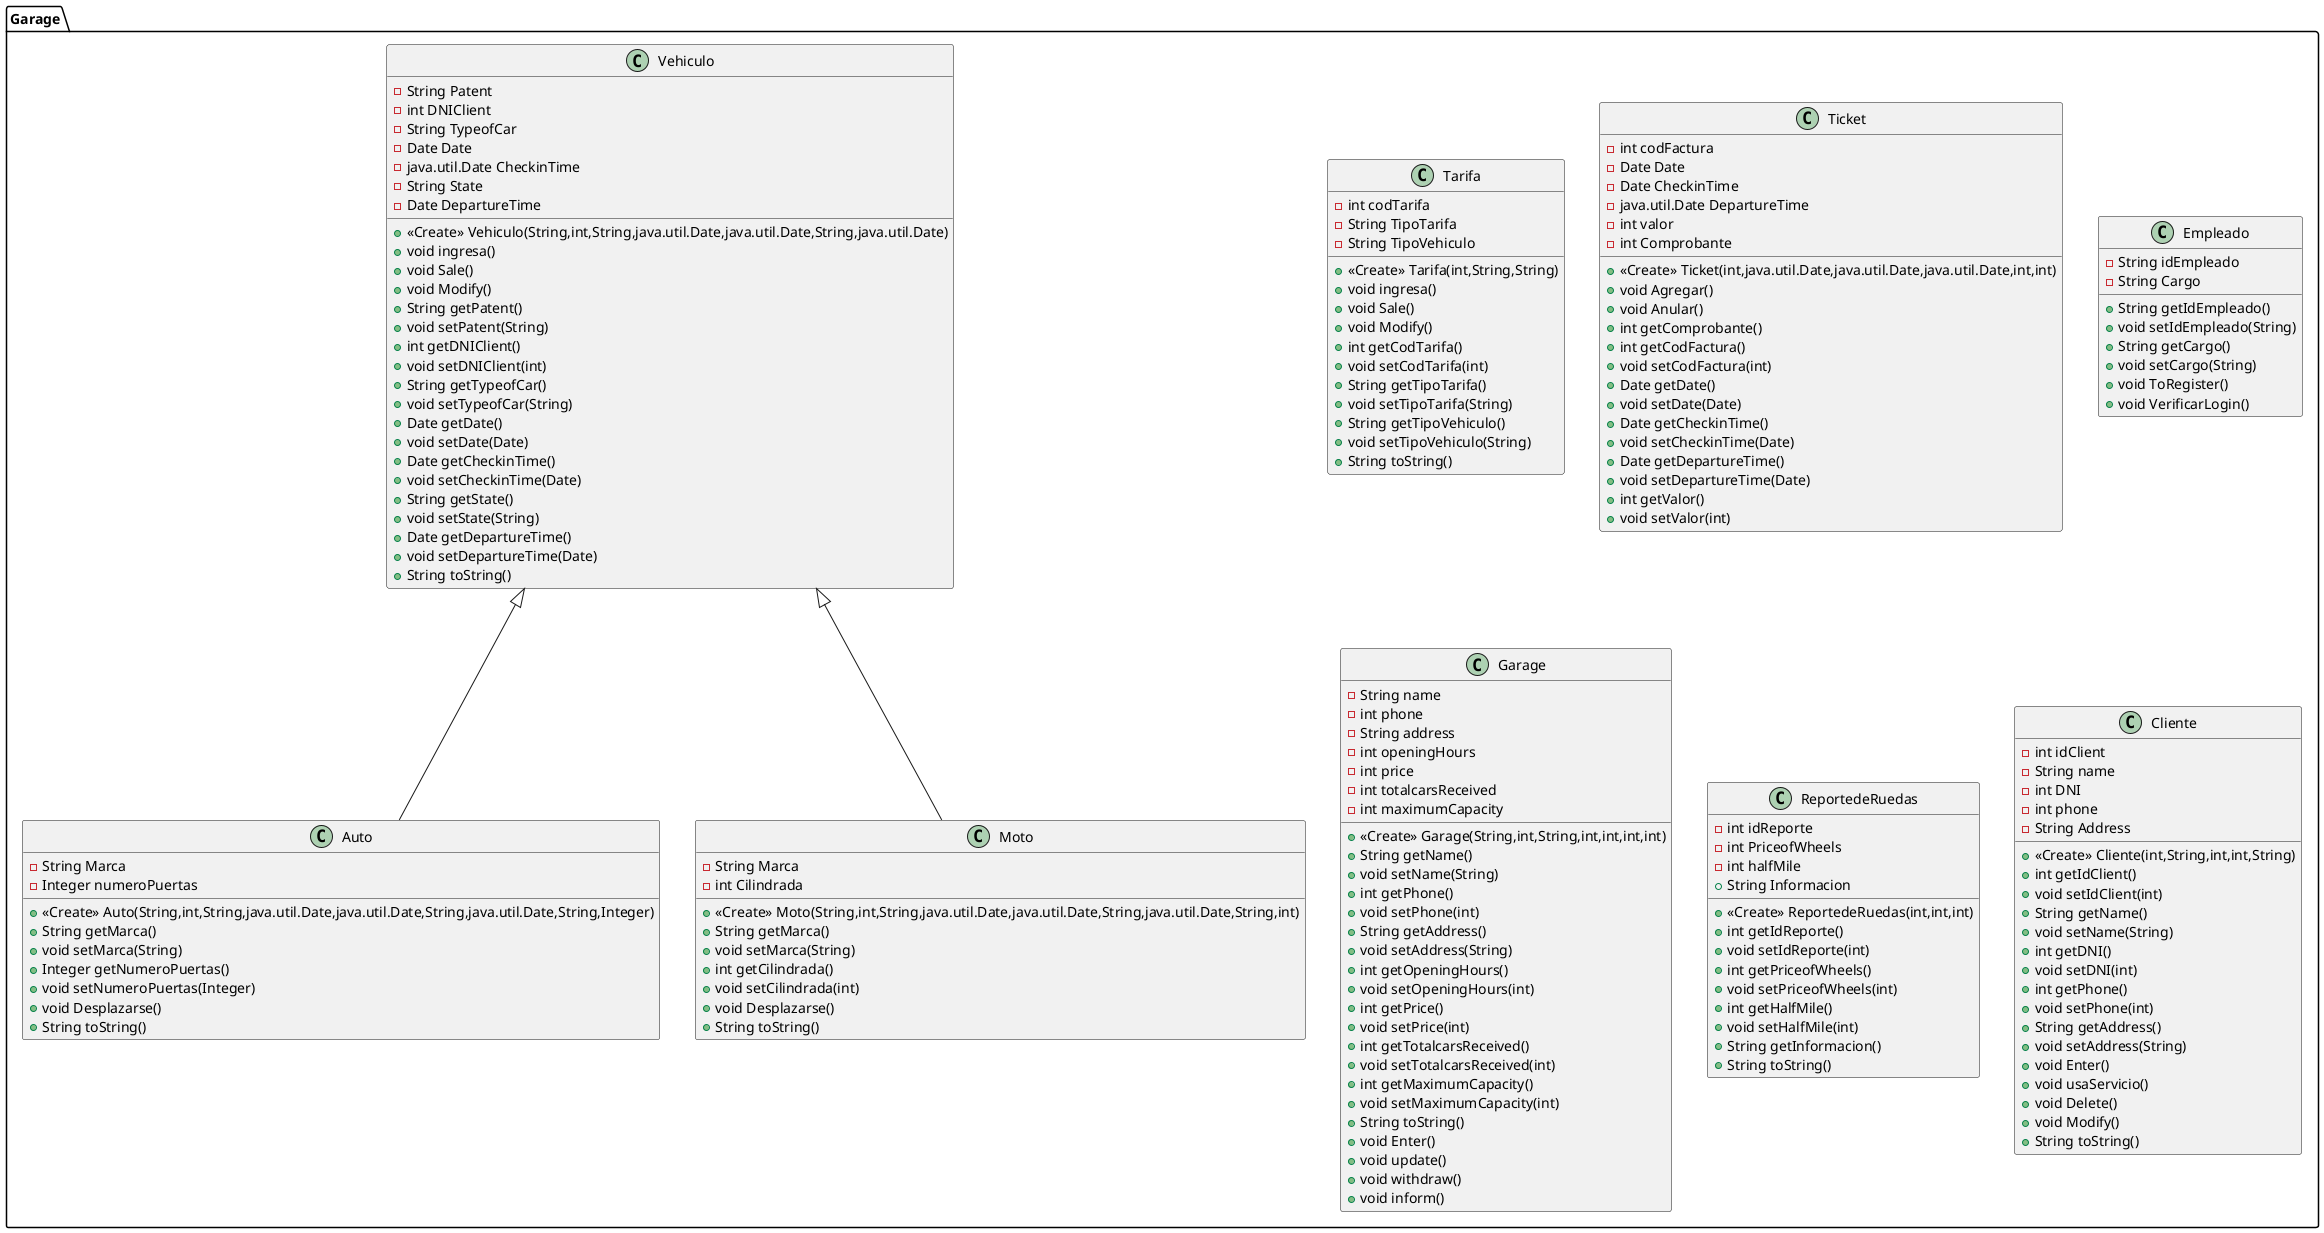 @startuml
class Garage.Vehiculo {
- String Patent
- int DNIClient
- String TypeofCar
- Date Date
- java.util.Date CheckinTime
- String State
- Date DepartureTime
+ <<Create>> Vehiculo(String,int,String,java.util.Date,java.util.Date,String,java.util.Date)
+ void ingresa()
+ void Sale()
+ void Modify()
+ String getPatent()
+ void setPatent(String)
+ int getDNIClient()
+ void setDNIClient(int)
+ String getTypeofCar()
+ void setTypeofCar(String)
+ Date getDate()
+ void setDate(Date)
+ Date getCheckinTime()
+ void setCheckinTime(Date)
+ String getState()
+ void setState(String)
+ Date getDepartureTime()
+ void setDepartureTime(Date)
+ String toString()
}
class Garage.Tarifa {
- int codTarifa
- String TipoTarifa
- String TipoVehiculo
+ <<Create>> Tarifa(int,String,String)
+ void ingresa()
+ void Sale()
+ void Modify()
+ int getCodTarifa()
+ void setCodTarifa(int)
+ String getTipoTarifa()
+ void setTipoTarifa(String)
+ String getTipoVehiculo()
+ void setTipoVehiculo(String)
+ String toString()
}
class Garage.Ticket {
- int codFactura
- Date Date
- Date CheckinTime
- java.util.Date DepartureTime
- int valor
- int Comprobante
+ <<Create>> Ticket(int,java.util.Date,java.util.Date,java.util.Date,int,int)
+ void Agregar()
+ void Anular()
+ int getComprobante()
+ int getCodFactura()
+ void setCodFactura(int)
+ Date getDate()
+ void setDate(Date)
+ Date getCheckinTime()
+ void setCheckinTime(Date)
+ Date getDepartureTime()
+ void setDepartureTime(Date)
+ int getValor()
+ void setValor(int)
}
class Garage.Auto {
- String Marca
- Integer numeroPuertas
+ <<Create>> Auto(String,int,String,java.util.Date,java.util.Date,String,java.util.Date,String,Integer)
+ String getMarca()
+ void setMarca(String)
+ Integer getNumeroPuertas()
+ void setNumeroPuertas(Integer)
+ void Desplazarse()
+ String toString()
}
class Garage.Empleado {
- String idEmpleado
- String Cargo
+ String getIdEmpleado()
+ void setIdEmpleado(String)
+ String getCargo()
+ void setCargo(String)
+ void ToRegister()
+ void VerificarLogin()
}
class Garage.Garage {
- String name
- int phone
- String address
- int openingHours
- int price
- int totalcarsReceived
- int maximumCapacity
+ <<Create>> Garage(String,int,String,int,int,int,int)
+ String getName()
+ void setName(String)
+ int getPhone()
+ void setPhone(int)
+ String getAddress()
+ void setAddress(String)
+ int getOpeningHours()
+ void setOpeningHours(int)
+ int getPrice()
+ void setPrice(int)
+ int getTotalcarsReceived()
+ void setTotalcarsReceived(int)
+ int getMaximumCapacity()
+ void setMaximumCapacity(int)
+ String toString()
+ void Enter()
+ void update()
+ void withdraw()
+ void inform()
}
class Garage.ReportedeRuedas {
- int idReporte
- int PriceofWheels
- int halfMile
+ String Informacion
+ <<Create>> ReportedeRuedas(int,int,int)
+ int getIdReporte()
+ void setIdReporte(int)
+ int getPriceofWheels()
+ void setPriceofWheels(int)
+ int getHalfMile()
+ void setHalfMile(int)
+ String getInformacion()
+ String toString()
}
class Garage.Cliente {
- int idClient
- String name
- int DNI
- int phone
- String Address
+ <<Create>> Cliente(int,String,int,int,String)
+ int getIdClient()
+ void setIdClient(int)
+ String getName()
+ void setName(String)
+ int getDNI()
+ void setDNI(int)
+ int getPhone()
+ void setPhone(int)
+ String getAddress()
+ void setAddress(String)
+ void Enter()
+ void usaServicio()
+ void Delete()
+ void Modify()
+ String toString()
}
class Garage.Moto {
- String Marca
- int Cilindrada
+ <<Create>> Moto(String,int,String,java.util.Date,java.util.Date,String,java.util.Date,String,int)
+ String getMarca()
+ void setMarca(String)
+ int getCilindrada()
+ void setCilindrada(int)
+ void Desplazarse()
+ String toString()
}


Garage.Vehiculo <|-- Garage.Auto
Garage.Vehiculo <|-- Garage.Moto
@enduml
